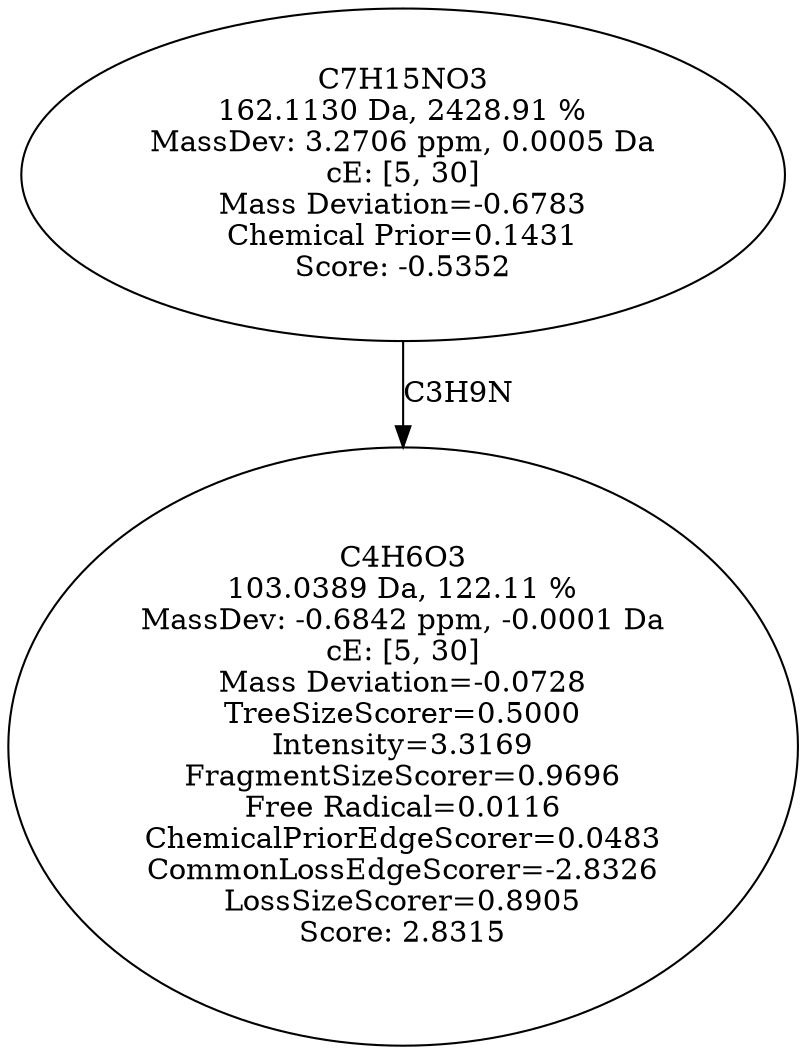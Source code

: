 strict digraph {
v1 [label="C4H6O3\n103.0389 Da, 122.11 %\nMassDev: -0.6842 ppm, -0.0001 Da\ncE: [5, 30]\nMass Deviation=-0.0728\nTreeSizeScorer=0.5000\nIntensity=3.3169\nFragmentSizeScorer=0.9696\nFree Radical=0.0116\nChemicalPriorEdgeScorer=0.0483\nCommonLossEdgeScorer=-2.8326\nLossSizeScorer=0.8905\nScore: 2.8315"];
v2 [label="C7H15NO3\n162.1130 Da, 2428.91 %\nMassDev: 3.2706 ppm, 0.0005 Da\ncE: [5, 30]\nMass Deviation=-0.6783\nChemical Prior=0.1431\nScore: -0.5352"];
v2 -> v1 [label="C3H9N"];
}